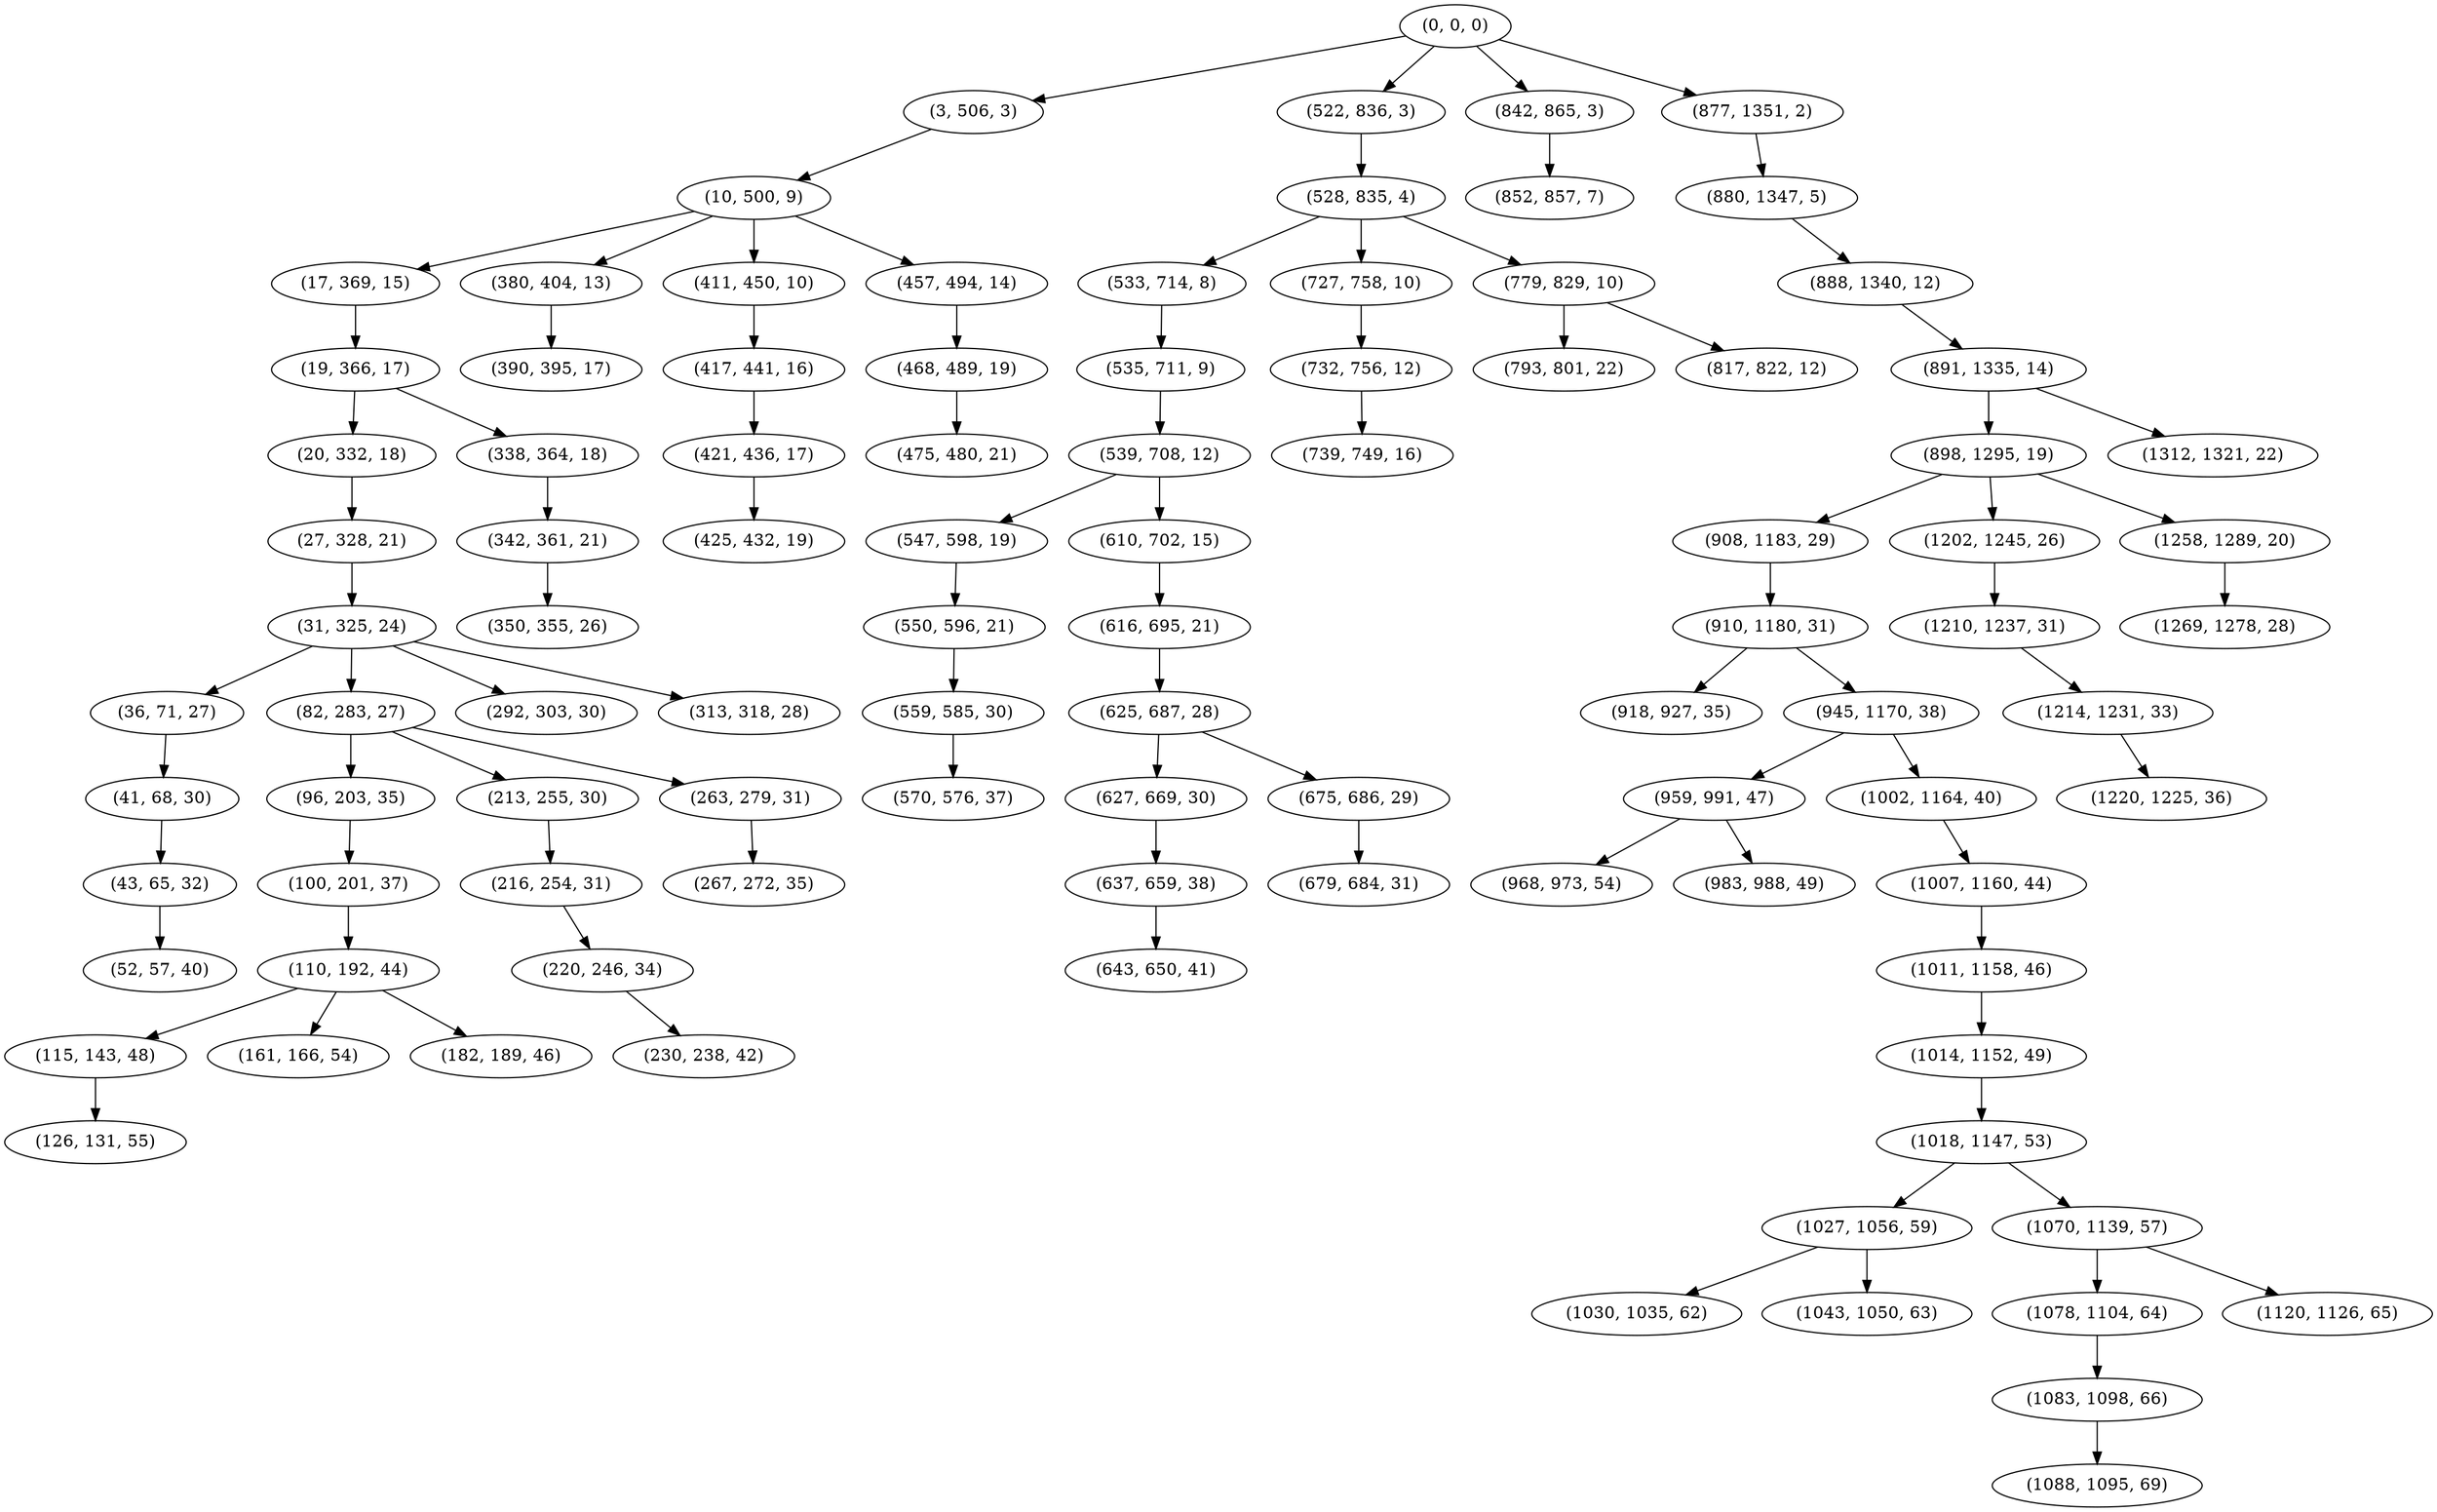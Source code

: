 digraph tree {
    "(0, 0, 0)";
    "(3, 506, 3)";
    "(10, 500, 9)";
    "(17, 369, 15)";
    "(19, 366, 17)";
    "(20, 332, 18)";
    "(27, 328, 21)";
    "(31, 325, 24)";
    "(36, 71, 27)";
    "(41, 68, 30)";
    "(43, 65, 32)";
    "(52, 57, 40)";
    "(82, 283, 27)";
    "(96, 203, 35)";
    "(100, 201, 37)";
    "(110, 192, 44)";
    "(115, 143, 48)";
    "(126, 131, 55)";
    "(161, 166, 54)";
    "(182, 189, 46)";
    "(213, 255, 30)";
    "(216, 254, 31)";
    "(220, 246, 34)";
    "(230, 238, 42)";
    "(263, 279, 31)";
    "(267, 272, 35)";
    "(292, 303, 30)";
    "(313, 318, 28)";
    "(338, 364, 18)";
    "(342, 361, 21)";
    "(350, 355, 26)";
    "(380, 404, 13)";
    "(390, 395, 17)";
    "(411, 450, 10)";
    "(417, 441, 16)";
    "(421, 436, 17)";
    "(425, 432, 19)";
    "(457, 494, 14)";
    "(468, 489, 19)";
    "(475, 480, 21)";
    "(522, 836, 3)";
    "(528, 835, 4)";
    "(533, 714, 8)";
    "(535, 711, 9)";
    "(539, 708, 12)";
    "(547, 598, 19)";
    "(550, 596, 21)";
    "(559, 585, 30)";
    "(570, 576, 37)";
    "(610, 702, 15)";
    "(616, 695, 21)";
    "(625, 687, 28)";
    "(627, 669, 30)";
    "(637, 659, 38)";
    "(643, 650, 41)";
    "(675, 686, 29)";
    "(679, 684, 31)";
    "(727, 758, 10)";
    "(732, 756, 12)";
    "(739, 749, 16)";
    "(779, 829, 10)";
    "(793, 801, 22)";
    "(817, 822, 12)";
    "(842, 865, 3)";
    "(852, 857, 7)";
    "(877, 1351, 2)";
    "(880, 1347, 5)";
    "(888, 1340, 12)";
    "(891, 1335, 14)";
    "(898, 1295, 19)";
    "(908, 1183, 29)";
    "(910, 1180, 31)";
    "(918, 927, 35)";
    "(945, 1170, 38)";
    "(959, 991, 47)";
    "(968, 973, 54)";
    "(983, 988, 49)";
    "(1002, 1164, 40)";
    "(1007, 1160, 44)";
    "(1011, 1158, 46)";
    "(1014, 1152, 49)";
    "(1018, 1147, 53)";
    "(1027, 1056, 59)";
    "(1030, 1035, 62)";
    "(1043, 1050, 63)";
    "(1070, 1139, 57)";
    "(1078, 1104, 64)";
    "(1083, 1098, 66)";
    "(1088, 1095, 69)";
    "(1120, 1126, 65)";
    "(1202, 1245, 26)";
    "(1210, 1237, 31)";
    "(1214, 1231, 33)";
    "(1220, 1225, 36)";
    "(1258, 1289, 20)";
    "(1269, 1278, 28)";
    "(1312, 1321, 22)";
    "(0, 0, 0)" -> "(3, 506, 3)";
    "(0, 0, 0)" -> "(522, 836, 3)";
    "(0, 0, 0)" -> "(842, 865, 3)";
    "(0, 0, 0)" -> "(877, 1351, 2)";
    "(3, 506, 3)" -> "(10, 500, 9)";
    "(10, 500, 9)" -> "(17, 369, 15)";
    "(10, 500, 9)" -> "(380, 404, 13)";
    "(10, 500, 9)" -> "(411, 450, 10)";
    "(10, 500, 9)" -> "(457, 494, 14)";
    "(17, 369, 15)" -> "(19, 366, 17)";
    "(19, 366, 17)" -> "(20, 332, 18)";
    "(19, 366, 17)" -> "(338, 364, 18)";
    "(20, 332, 18)" -> "(27, 328, 21)";
    "(27, 328, 21)" -> "(31, 325, 24)";
    "(31, 325, 24)" -> "(36, 71, 27)";
    "(31, 325, 24)" -> "(82, 283, 27)";
    "(31, 325, 24)" -> "(292, 303, 30)";
    "(31, 325, 24)" -> "(313, 318, 28)";
    "(36, 71, 27)" -> "(41, 68, 30)";
    "(41, 68, 30)" -> "(43, 65, 32)";
    "(43, 65, 32)" -> "(52, 57, 40)";
    "(82, 283, 27)" -> "(96, 203, 35)";
    "(82, 283, 27)" -> "(213, 255, 30)";
    "(82, 283, 27)" -> "(263, 279, 31)";
    "(96, 203, 35)" -> "(100, 201, 37)";
    "(100, 201, 37)" -> "(110, 192, 44)";
    "(110, 192, 44)" -> "(115, 143, 48)";
    "(110, 192, 44)" -> "(161, 166, 54)";
    "(110, 192, 44)" -> "(182, 189, 46)";
    "(115, 143, 48)" -> "(126, 131, 55)";
    "(213, 255, 30)" -> "(216, 254, 31)";
    "(216, 254, 31)" -> "(220, 246, 34)";
    "(220, 246, 34)" -> "(230, 238, 42)";
    "(263, 279, 31)" -> "(267, 272, 35)";
    "(338, 364, 18)" -> "(342, 361, 21)";
    "(342, 361, 21)" -> "(350, 355, 26)";
    "(380, 404, 13)" -> "(390, 395, 17)";
    "(411, 450, 10)" -> "(417, 441, 16)";
    "(417, 441, 16)" -> "(421, 436, 17)";
    "(421, 436, 17)" -> "(425, 432, 19)";
    "(457, 494, 14)" -> "(468, 489, 19)";
    "(468, 489, 19)" -> "(475, 480, 21)";
    "(522, 836, 3)" -> "(528, 835, 4)";
    "(528, 835, 4)" -> "(533, 714, 8)";
    "(528, 835, 4)" -> "(727, 758, 10)";
    "(528, 835, 4)" -> "(779, 829, 10)";
    "(533, 714, 8)" -> "(535, 711, 9)";
    "(535, 711, 9)" -> "(539, 708, 12)";
    "(539, 708, 12)" -> "(547, 598, 19)";
    "(539, 708, 12)" -> "(610, 702, 15)";
    "(547, 598, 19)" -> "(550, 596, 21)";
    "(550, 596, 21)" -> "(559, 585, 30)";
    "(559, 585, 30)" -> "(570, 576, 37)";
    "(610, 702, 15)" -> "(616, 695, 21)";
    "(616, 695, 21)" -> "(625, 687, 28)";
    "(625, 687, 28)" -> "(627, 669, 30)";
    "(625, 687, 28)" -> "(675, 686, 29)";
    "(627, 669, 30)" -> "(637, 659, 38)";
    "(637, 659, 38)" -> "(643, 650, 41)";
    "(675, 686, 29)" -> "(679, 684, 31)";
    "(727, 758, 10)" -> "(732, 756, 12)";
    "(732, 756, 12)" -> "(739, 749, 16)";
    "(779, 829, 10)" -> "(793, 801, 22)";
    "(779, 829, 10)" -> "(817, 822, 12)";
    "(842, 865, 3)" -> "(852, 857, 7)";
    "(877, 1351, 2)" -> "(880, 1347, 5)";
    "(880, 1347, 5)" -> "(888, 1340, 12)";
    "(888, 1340, 12)" -> "(891, 1335, 14)";
    "(891, 1335, 14)" -> "(898, 1295, 19)";
    "(891, 1335, 14)" -> "(1312, 1321, 22)";
    "(898, 1295, 19)" -> "(908, 1183, 29)";
    "(898, 1295, 19)" -> "(1202, 1245, 26)";
    "(898, 1295, 19)" -> "(1258, 1289, 20)";
    "(908, 1183, 29)" -> "(910, 1180, 31)";
    "(910, 1180, 31)" -> "(918, 927, 35)";
    "(910, 1180, 31)" -> "(945, 1170, 38)";
    "(945, 1170, 38)" -> "(959, 991, 47)";
    "(945, 1170, 38)" -> "(1002, 1164, 40)";
    "(959, 991, 47)" -> "(968, 973, 54)";
    "(959, 991, 47)" -> "(983, 988, 49)";
    "(1002, 1164, 40)" -> "(1007, 1160, 44)";
    "(1007, 1160, 44)" -> "(1011, 1158, 46)";
    "(1011, 1158, 46)" -> "(1014, 1152, 49)";
    "(1014, 1152, 49)" -> "(1018, 1147, 53)";
    "(1018, 1147, 53)" -> "(1027, 1056, 59)";
    "(1018, 1147, 53)" -> "(1070, 1139, 57)";
    "(1027, 1056, 59)" -> "(1030, 1035, 62)";
    "(1027, 1056, 59)" -> "(1043, 1050, 63)";
    "(1070, 1139, 57)" -> "(1078, 1104, 64)";
    "(1070, 1139, 57)" -> "(1120, 1126, 65)";
    "(1078, 1104, 64)" -> "(1083, 1098, 66)";
    "(1083, 1098, 66)" -> "(1088, 1095, 69)";
    "(1202, 1245, 26)" -> "(1210, 1237, 31)";
    "(1210, 1237, 31)" -> "(1214, 1231, 33)";
    "(1214, 1231, 33)" -> "(1220, 1225, 36)";
    "(1258, 1289, 20)" -> "(1269, 1278, 28)";
}
